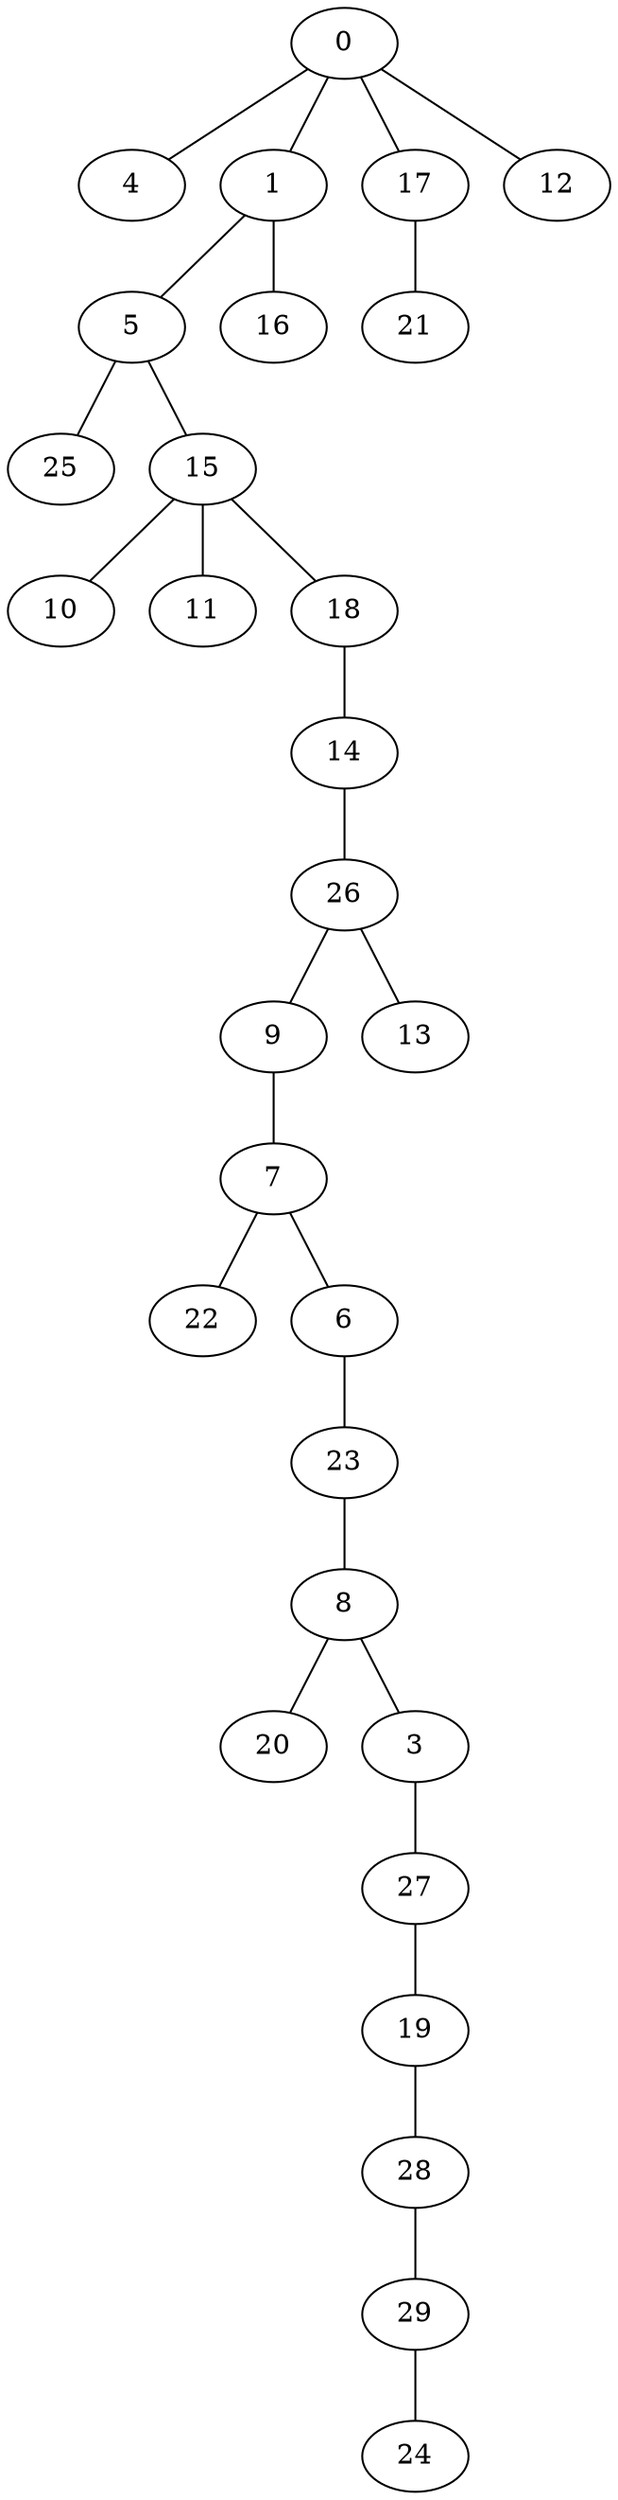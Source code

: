 graph G {
"5";
"4";
"10";
"29";
"11";
"18";
"27";
"1";
"22";
"23";
"25";
"28";
"21";
"19";
"9";
"13";
"7";
"17";
"26";
"6";
"20";
"12";
"24";
"3";
"14";
"16";
"8";
"0";
"15";
    "23" -- "8";
    "14" -- "26";
    "7" -- "22";
    "17" -- "21";
    "19" -- "28";
    "1" -- "16";
    "0" -- "4";
    "6" -- "23";
    "0" -- "12";
    "9" -- "7";
    "26" -- "9";
    "29" -- "24";
    "28" -- "29";
    "7" -- "6";
    "8" -- "3";
    "27" -- "19";
    "0" -- "17";
    "26" -- "13";
    "15" -- "11";
    "15" -- "10";
    "5" -- "25";
    "8" -- "20";
    "1" -- "5";
    "3" -- "27";
    "15" -- "18";
    "5" -- "15";
    "0" -- "1";
    "18" -- "14";
}
